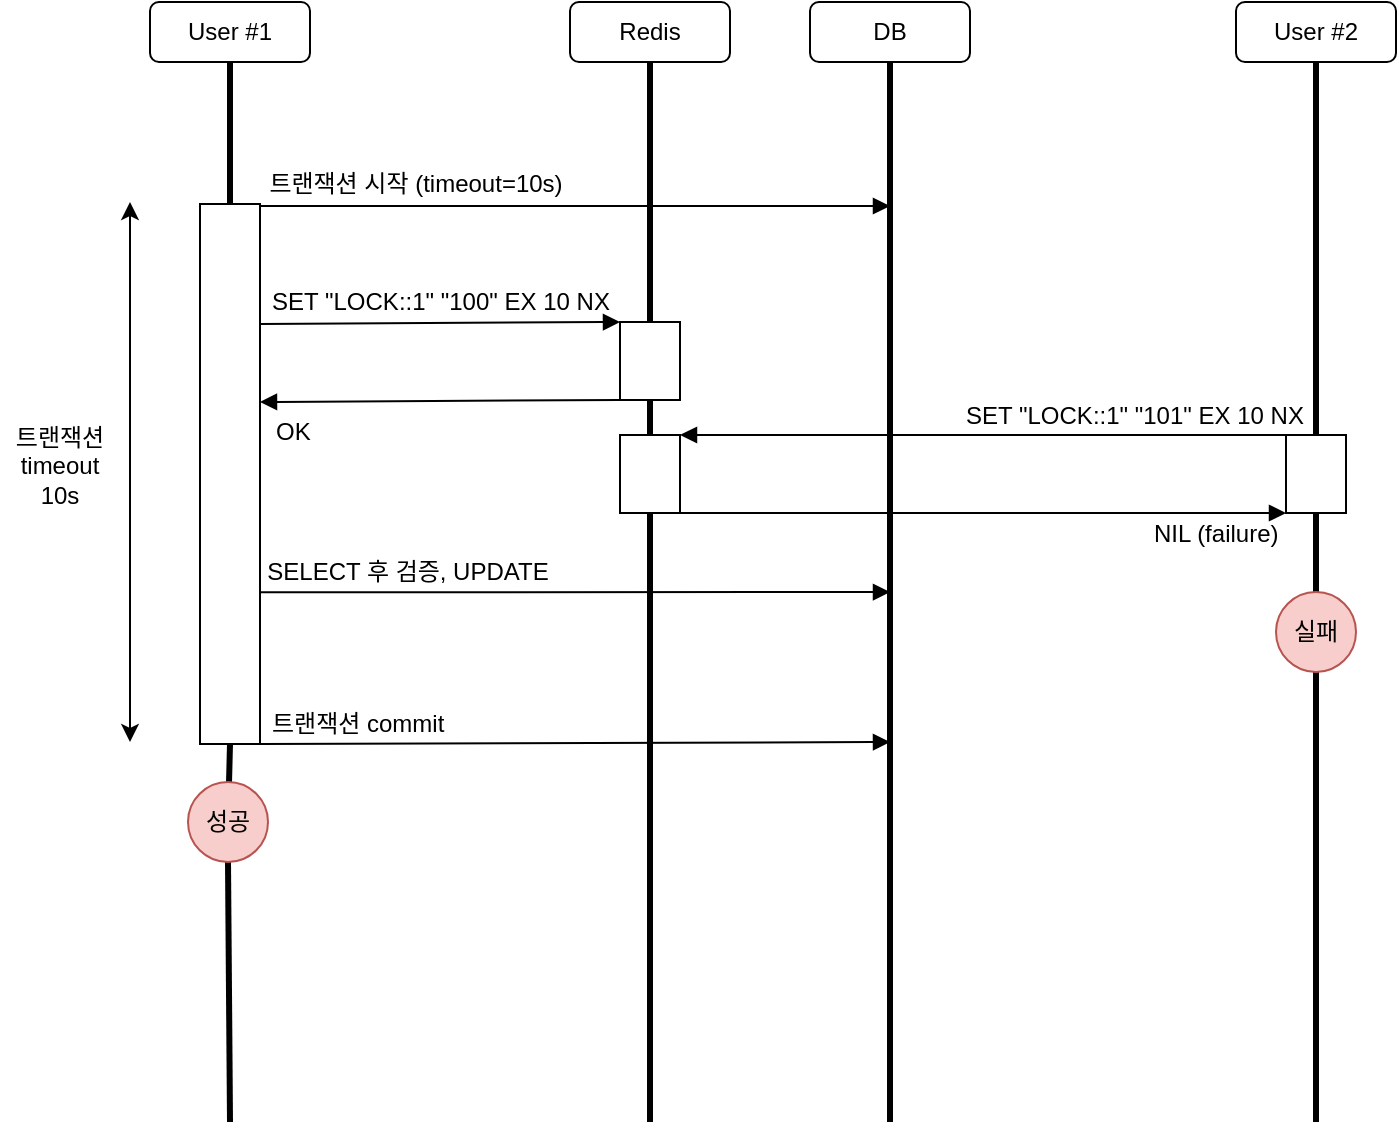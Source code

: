 <mxfile version="22.0.3" type="device">
  <diagram name="페이지-1" id="jaF6k9q1qkWweTCmP0i1">
    <mxGraphModel dx="1114" dy="894" grid="1" gridSize="10" guides="1" tooltips="1" connect="1" arrows="1" fold="1" page="1" pageScale="1" pageWidth="827" pageHeight="1169" math="0" shadow="0">
      <root>
        <mxCell id="0" />
        <mxCell id="1" parent="0" />
        <mxCell id="v7ofxIKMH0GSyZQHrGTe-2" value="User #1" style="rounded=1;whiteSpace=wrap;html=1;" vertex="1" parent="1">
          <mxGeometry x="110" y="120" width="80" height="30" as="geometry" />
        </mxCell>
        <mxCell id="v7ofxIKMH0GSyZQHrGTe-3" value="Redis" style="rounded=1;whiteSpace=wrap;html=1;" vertex="1" parent="1">
          <mxGeometry x="320" y="120" width="80" height="30" as="geometry" />
        </mxCell>
        <mxCell id="v7ofxIKMH0GSyZQHrGTe-4" value="DB" style="rounded=1;whiteSpace=wrap;html=1;" vertex="1" parent="1">
          <mxGeometry x="440" y="120" width="80" height="30" as="geometry" />
        </mxCell>
        <mxCell id="v7ofxIKMH0GSyZQHrGTe-6" value="User #2" style="rounded=1;whiteSpace=wrap;html=1;" vertex="1" parent="1">
          <mxGeometry x="653" y="120" width="80" height="30" as="geometry" />
        </mxCell>
        <mxCell id="v7ofxIKMH0GSyZQHrGTe-8" value="" style="endArrow=none;html=1;rounded=0;entryX=0.5;entryY=1;entryDx=0;entryDy=0;strokeWidth=3;" edge="1" parent="1" source="v7ofxIKMH0GSyZQHrGTe-18" target="v7ofxIKMH0GSyZQHrGTe-2">
          <mxGeometry width="50" height="50" relative="1" as="geometry">
            <mxPoint x="150" y="680" as="sourcePoint" />
            <mxPoint x="440" y="430" as="targetPoint" />
          </mxGeometry>
        </mxCell>
        <mxCell id="v7ofxIKMH0GSyZQHrGTe-10" value="" style="endArrow=none;html=1;rounded=0;entryX=0.5;entryY=1;entryDx=0;entryDy=0;strokeWidth=3;" edge="1" parent="1" source="v7ofxIKMH0GSyZQHrGTe-22" target="v7ofxIKMH0GSyZQHrGTe-3">
          <mxGeometry width="50" height="50" relative="1" as="geometry">
            <mxPoint x="360" y="680" as="sourcePoint" />
            <mxPoint x="160" y="160" as="targetPoint" />
          </mxGeometry>
        </mxCell>
        <mxCell id="v7ofxIKMH0GSyZQHrGTe-11" value="" style="endArrow=none;html=1;rounded=0;entryX=0.5;entryY=1;entryDx=0;entryDy=0;strokeWidth=3;" edge="1" parent="1" target="v7ofxIKMH0GSyZQHrGTe-4">
          <mxGeometry width="50" height="50" relative="1" as="geometry">
            <mxPoint x="480" y="680" as="sourcePoint" />
            <mxPoint x="370" y="160" as="targetPoint" />
          </mxGeometry>
        </mxCell>
        <mxCell id="v7ofxIKMH0GSyZQHrGTe-12" value="" style="endArrow=none;html=1;rounded=0;entryX=0.5;entryY=1;entryDx=0;entryDy=0;strokeWidth=3;" edge="1" parent="1" source="v7ofxIKMH0GSyZQHrGTe-31" target="v7ofxIKMH0GSyZQHrGTe-6">
          <mxGeometry width="50" height="50" relative="1" as="geometry">
            <mxPoint x="693" y="680" as="sourcePoint" />
            <mxPoint x="523" y="160" as="targetPoint" />
          </mxGeometry>
        </mxCell>
        <mxCell id="v7ofxIKMH0GSyZQHrGTe-13" value="" style="endArrow=block;html=1;rounded=0;endFill=1;" edge="1" parent="1">
          <mxGeometry width="50" height="50" relative="1" as="geometry">
            <mxPoint x="165" y="222" as="sourcePoint" />
            <mxPoint x="480" y="222" as="targetPoint" />
          </mxGeometry>
        </mxCell>
        <mxCell id="v7ofxIKMH0GSyZQHrGTe-15" value="트랜잭션 시작 (timeout=10s)" style="text;html=1;strokeColor=none;fillColor=none;align=center;verticalAlign=middle;whiteSpace=wrap;rounded=0;" vertex="1" parent="1">
          <mxGeometry x="163" y="201" width="160" height="20" as="geometry" />
        </mxCell>
        <mxCell id="v7ofxIKMH0GSyZQHrGTe-19" value="" style="endArrow=none;html=1;rounded=0;entryX=0.5;entryY=1;entryDx=0;entryDy=0;strokeWidth=3;" edge="1" parent="1" source="v7ofxIKMH0GSyZQHrGTe-43" target="v7ofxIKMH0GSyZQHrGTe-18">
          <mxGeometry width="50" height="50" relative="1" as="geometry">
            <mxPoint x="150" y="680" as="sourcePoint" />
            <mxPoint x="150" y="150" as="targetPoint" />
          </mxGeometry>
        </mxCell>
        <mxCell id="v7ofxIKMH0GSyZQHrGTe-18" value="" style="rounded=0;whiteSpace=wrap;html=1;" vertex="1" parent="1">
          <mxGeometry x="135" y="221" width="30" height="270" as="geometry" />
        </mxCell>
        <mxCell id="v7ofxIKMH0GSyZQHrGTe-21" value="SET &quot;LOCK::1&quot; &quot;100&quot; EX 10 NX" style="text;html=1;strokeColor=none;fillColor=none;align=center;verticalAlign=middle;whiteSpace=wrap;rounded=0;" vertex="1" parent="1">
          <mxGeometry x="163" y="260" width="185" height="20" as="geometry" />
        </mxCell>
        <mxCell id="v7ofxIKMH0GSyZQHrGTe-23" value="" style="endArrow=none;html=1;rounded=0;entryX=0.5;entryY=1;entryDx=0;entryDy=0;strokeWidth=3;" edge="1" parent="1" source="v7ofxIKMH0GSyZQHrGTe-26" target="v7ofxIKMH0GSyZQHrGTe-22">
          <mxGeometry width="50" height="50" relative="1" as="geometry">
            <mxPoint x="360" y="680" as="sourcePoint" />
            <mxPoint x="360" y="150" as="targetPoint" />
          </mxGeometry>
        </mxCell>
        <mxCell id="v7ofxIKMH0GSyZQHrGTe-22" value="" style="rounded=0;whiteSpace=wrap;html=1;" vertex="1" parent="1">
          <mxGeometry x="345" y="280" width="30" height="39" as="geometry" />
        </mxCell>
        <mxCell id="v7ofxIKMH0GSyZQHrGTe-24" value="" style="endArrow=none;html=1;rounded=0;endFill=0;startSize=6;startArrow=block;startFill=1;entryX=0;entryY=1;entryDx=0;entryDy=0;" edge="1" parent="1" target="v7ofxIKMH0GSyZQHrGTe-22">
          <mxGeometry width="50" height="50" relative="1" as="geometry">
            <mxPoint x="165" y="320" as="sourcePoint" />
            <mxPoint x="280" y="300" as="targetPoint" />
          </mxGeometry>
        </mxCell>
        <mxCell id="v7ofxIKMH0GSyZQHrGTe-25" value="OK" style="text;html=1;strokeColor=none;fillColor=none;align=left;verticalAlign=middle;whiteSpace=wrap;rounded=0;" vertex="1" parent="1">
          <mxGeometry x="171" y="325" width="35" height="20" as="geometry" />
        </mxCell>
        <mxCell id="v7ofxIKMH0GSyZQHrGTe-27" value="" style="endArrow=none;html=1;rounded=0;entryX=0.5;entryY=1;entryDx=0;entryDy=0;strokeWidth=3;" edge="1" parent="1" target="v7ofxIKMH0GSyZQHrGTe-26">
          <mxGeometry width="50" height="50" relative="1" as="geometry">
            <mxPoint x="360" y="680" as="sourcePoint" />
            <mxPoint x="360" y="319" as="targetPoint" />
          </mxGeometry>
        </mxCell>
        <mxCell id="v7ofxIKMH0GSyZQHrGTe-26" value="" style="rounded=0;whiteSpace=wrap;html=1;" vertex="1" parent="1">
          <mxGeometry x="345" y="336.5" width="30" height="39" as="geometry" />
        </mxCell>
        <mxCell id="v7ofxIKMH0GSyZQHrGTe-28" value="" style="endArrow=block;html=1;rounded=0;entryX=1;entryY=0;entryDx=0;entryDy=0;endFill=1;exitX=0;exitY=0;exitDx=0;exitDy=0;" edge="1" parent="1" source="v7ofxIKMH0GSyZQHrGTe-31" target="v7ofxIKMH0GSyZQHrGTe-26">
          <mxGeometry width="50" height="50" relative="1" as="geometry">
            <mxPoint x="610" y="260" as="sourcePoint" />
            <mxPoint x="440" y="210" as="targetPoint" />
          </mxGeometry>
        </mxCell>
        <mxCell id="v7ofxIKMH0GSyZQHrGTe-29" value="" style="endArrow=block;html=1;rounded=0;entryX=0;entryY=0;entryDx=0;entryDy=0;exitX=1.067;exitY=0.222;exitDx=0;exitDy=0;exitPerimeter=0;endFill=1;" edge="1" parent="1" target="v7ofxIKMH0GSyZQHrGTe-22">
          <mxGeometry width="50" height="50" relative="1" as="geometry">
            <mxPoint x="165.01" y="280.94" as="sourcePoint" />
            <mxPoint x="343" y="280" as="targetPoint" />
          </mxGeometry>
        </mxCell>
        <mxCell id="v7ofxIKMH0GSyZQHrGTe-30" value="SET &quot;LOCK::1&quot; &quot;101&quot; EX 10 NX" style="text;html=1;strokeColor=none;fillColor=none;align=center;verticalAlign=middle;whiteSpace=wrap;rounded=0;" vertex="1" parent="1">
          <mxGeometry x="510" y="316.5" width="185" height="20" as="geometry" />
        </mxCell>
        <mxCell id="v7ofxIKMH0GSyZQHrGTe-32" value="" style="endArrow=none;html=1;rounded=0;entryX=0.5;entryY=1;entryDx=0;entryDy=0;strokeWidth=3;" edge="1" parent="1" source="v7ofxIKMH0GSyZQHrGTe-44" target="v7ofxIKMH0GSyZQHrGTe-31">
          <mxGeometry width="50" height="50" relative="1" as="geometry">
            <mxPoint x="693" y="680" as="sourcePoint" />
            <mxPoint x="693" y="150" as="targetPoint" />
          </mxGeometry>
        </mxCell>
        <mxCell id="v7ofxIKMH0GSyZQHrGTe-31" value="" style="rounded=0;whiteSpace=wrap;html=1;" vertex="1" parent="1">
          <mxGeometry x="678" y="336.5" width="30" height="39" as="geometry" />
        </mxCell>
        <mxCell id="v7ofxIKMH0GSyZQHrGTe-33" value="" style="endArrow=block;html=1;rounded=0;exitX=1;exitY=1;exitDx=0;exitDy=0;entryX=0;entryY=1;entryDx=0;entryDy=0;endFill=1;" edge="1" parent="1" source="v7ofxIKMH0GSyZQHrGTe-26" target="v7ofxIKMH0GSyZQHrGTe-31">
          <mxGeometry width="50" height="50" relative="1" as="geometry">
            <mxPoint x="390" y="470" as="sourcePoint" />
            <mxPoint x="440" y="420" as="targetPoint" />
          </mxGeometry>
        </mxCell>
        <mxCell id="v7ofxIKMH0GSyZQHrGTe-34" value="NIL (failure)" style="text;html=1;strokeColor=none;fillColor=none;align=left;verticalAlign=middle;whiteSpace=wrap;rounded=0;" vertex="1" parent="1">
          <mxGeometry x="610" y="375.5" width="65" height="20" as="geometry" />
        </mxCell>
        <mxCell id="v7ofxIKMH0GSyZQHrGTe-36" value="" style="endArrow=block;html=1;rounded=0;exitX=1;exitY=0.719;exitDx=0;exitDy=0;exitPerimeter=0;endFill=1;" edge="1" parent="1" source="v7ofxIKMH0GSyZQHrGTe-18">
          <mxGeometry width="50" height="50" relative="1" as="geometry">
            <mxPoint x="390" y="470" as="sourcePoint" />
            <mxPoint x="480" y="415" as="targetPoint" />
          </mxGeometry>
        </mxCell>
        <mxCell id="v7ofxIKMH0GSyZQHrGTe-37" value="SELECT 후 검증, UPDATE" style="text;html=1;strokeColor=none;fillColor=none;align=center;verticalAlign=middle;whiteSpace=wrap;rounded=0;" vertex="1" parent="1">
          <mxGeometry x="159" y="395" width="160" height="20" as="geometry" />
        </mxCell>
        <mxCell id="v7ofxIKMH0GSyZQHrGTe-38" value="" style="endArrow=block;html=1;rounded=0;exitX=1;exitY=1;exitDx=0;exitDy=0;endFill=1;" edge="1" parent="1" source="v7ofxIKMH0GSyZQHrGTe-18">
          <mxGeometry width="50" height="50" relative="1" as="geometry">
            <mxPoint x="390" y="470" as="sourcePoint" />
            <mxPoint x="480" y="490" as="targetPoint" />
          </mxGeometry>
        </mxCell>
        <mxCell id="v7ofxIKMH0GSyZQHrGTe-39" value="트랜잭션 commit" style="text;html=1;strokeColor=none;fillColor=none;align=left;verticalAlign=middle;whiteSpace=wrap;rounded=0;" vertex="1" parent="1">
          <mxGeometry x="169" y="471" width="160" height="20" as="geometry" />
        </mxCell>
        <mxCell id="v7ofxIKMH0GSyZQHrGTe-40" value="" style="endArrow=classic;startArrow=classic;html=1;rounded=0;" edge="1" parent="1">
          <mxGeometry width="50" height="50" relative="1" as="geometry">
            <mxPoint x="100" y="490" as="sourcePoint" />
            <mxPoint x="100" y="220" as="targetPoint" />
          </mxGeometry>
        </mxCell>
        <mxCell id="v7ofxIKMH0GSyZQHrGTe-41" value="트랜잭션 timeout 10s" style="text;html=1;strokeColor=none;fillColor=none;align=center;verticalAlign=middle;whiteSpace=wrap;rounded=0;" vertex="1" parent="1">
          <mxGeometry x="35" y="336.5" width="60" height="30" as="geometry" />
        </mxCell>
        <mxCell id="v7ofxIKMH0GSyZQHrGTe-45" value="" style="endArrow=none;html=1;rounded=0;entryX=0.5;entryY=1;entryDx=0;entryDy=0;strokeWidth=3;" edge="1" parent="1" target="v7ofxIKMH0GSyZQHrGTe-43">
          <mxGeometry width="50" height="50" relative="1" as="geometry">
            <mxPoint x="150" y="680" as="sourcePoint" />
            <mxPoint x="150" y="491" as="targetPoint" />
          </mxGeometry>
        </mxCell>
        <mxCell id="v7ofxIKMH0GSyZQHrGTe-43" value="성공" style="ellipse;whiteSpace=wrap;html=1;fillColor=#f8cecc;strokeColor=#b85450;" vertex="1" parent="1">
          <mxGeometry x="129" y="510" width="40" height="40" as="geometry" />
        </mxCell>
        <mxCell id="v7ofxIKMH0GSyZQHrGTe-46" value="" style="endArrow=none;html=1;rounded=0;entryX=0.5;entryY=1;entryDx=0;entryDy=0;strokeWidth=3;" edge="1" parent="1" target="v7ofxIKMH0GSyZQHrGTe-44">
          <mxGeometry width="50" height="50" relative="1" as="geometry">
            <mxPoint x="693" y="680" as="sourcePoint" />
            <mxPoint x="693" y="376" as="targetPoint" />
          </mxGeometry>
        </mxCell>
        <mxCell id="v7ofxIKMH0GSyZQHrGTe-44" value="실패" style="ellipse;whiteSpace=wrap;html=1;fillColor=#f8cecc;strokeColor=#b85450;" vertex="1" parent="1">
          <mxGeometry x="673" y="415" width="40" height="40" as="geometry" />
        </mxCell>
      </root>
    </mxGraphModel>
  </diagram>
</mxfile>
